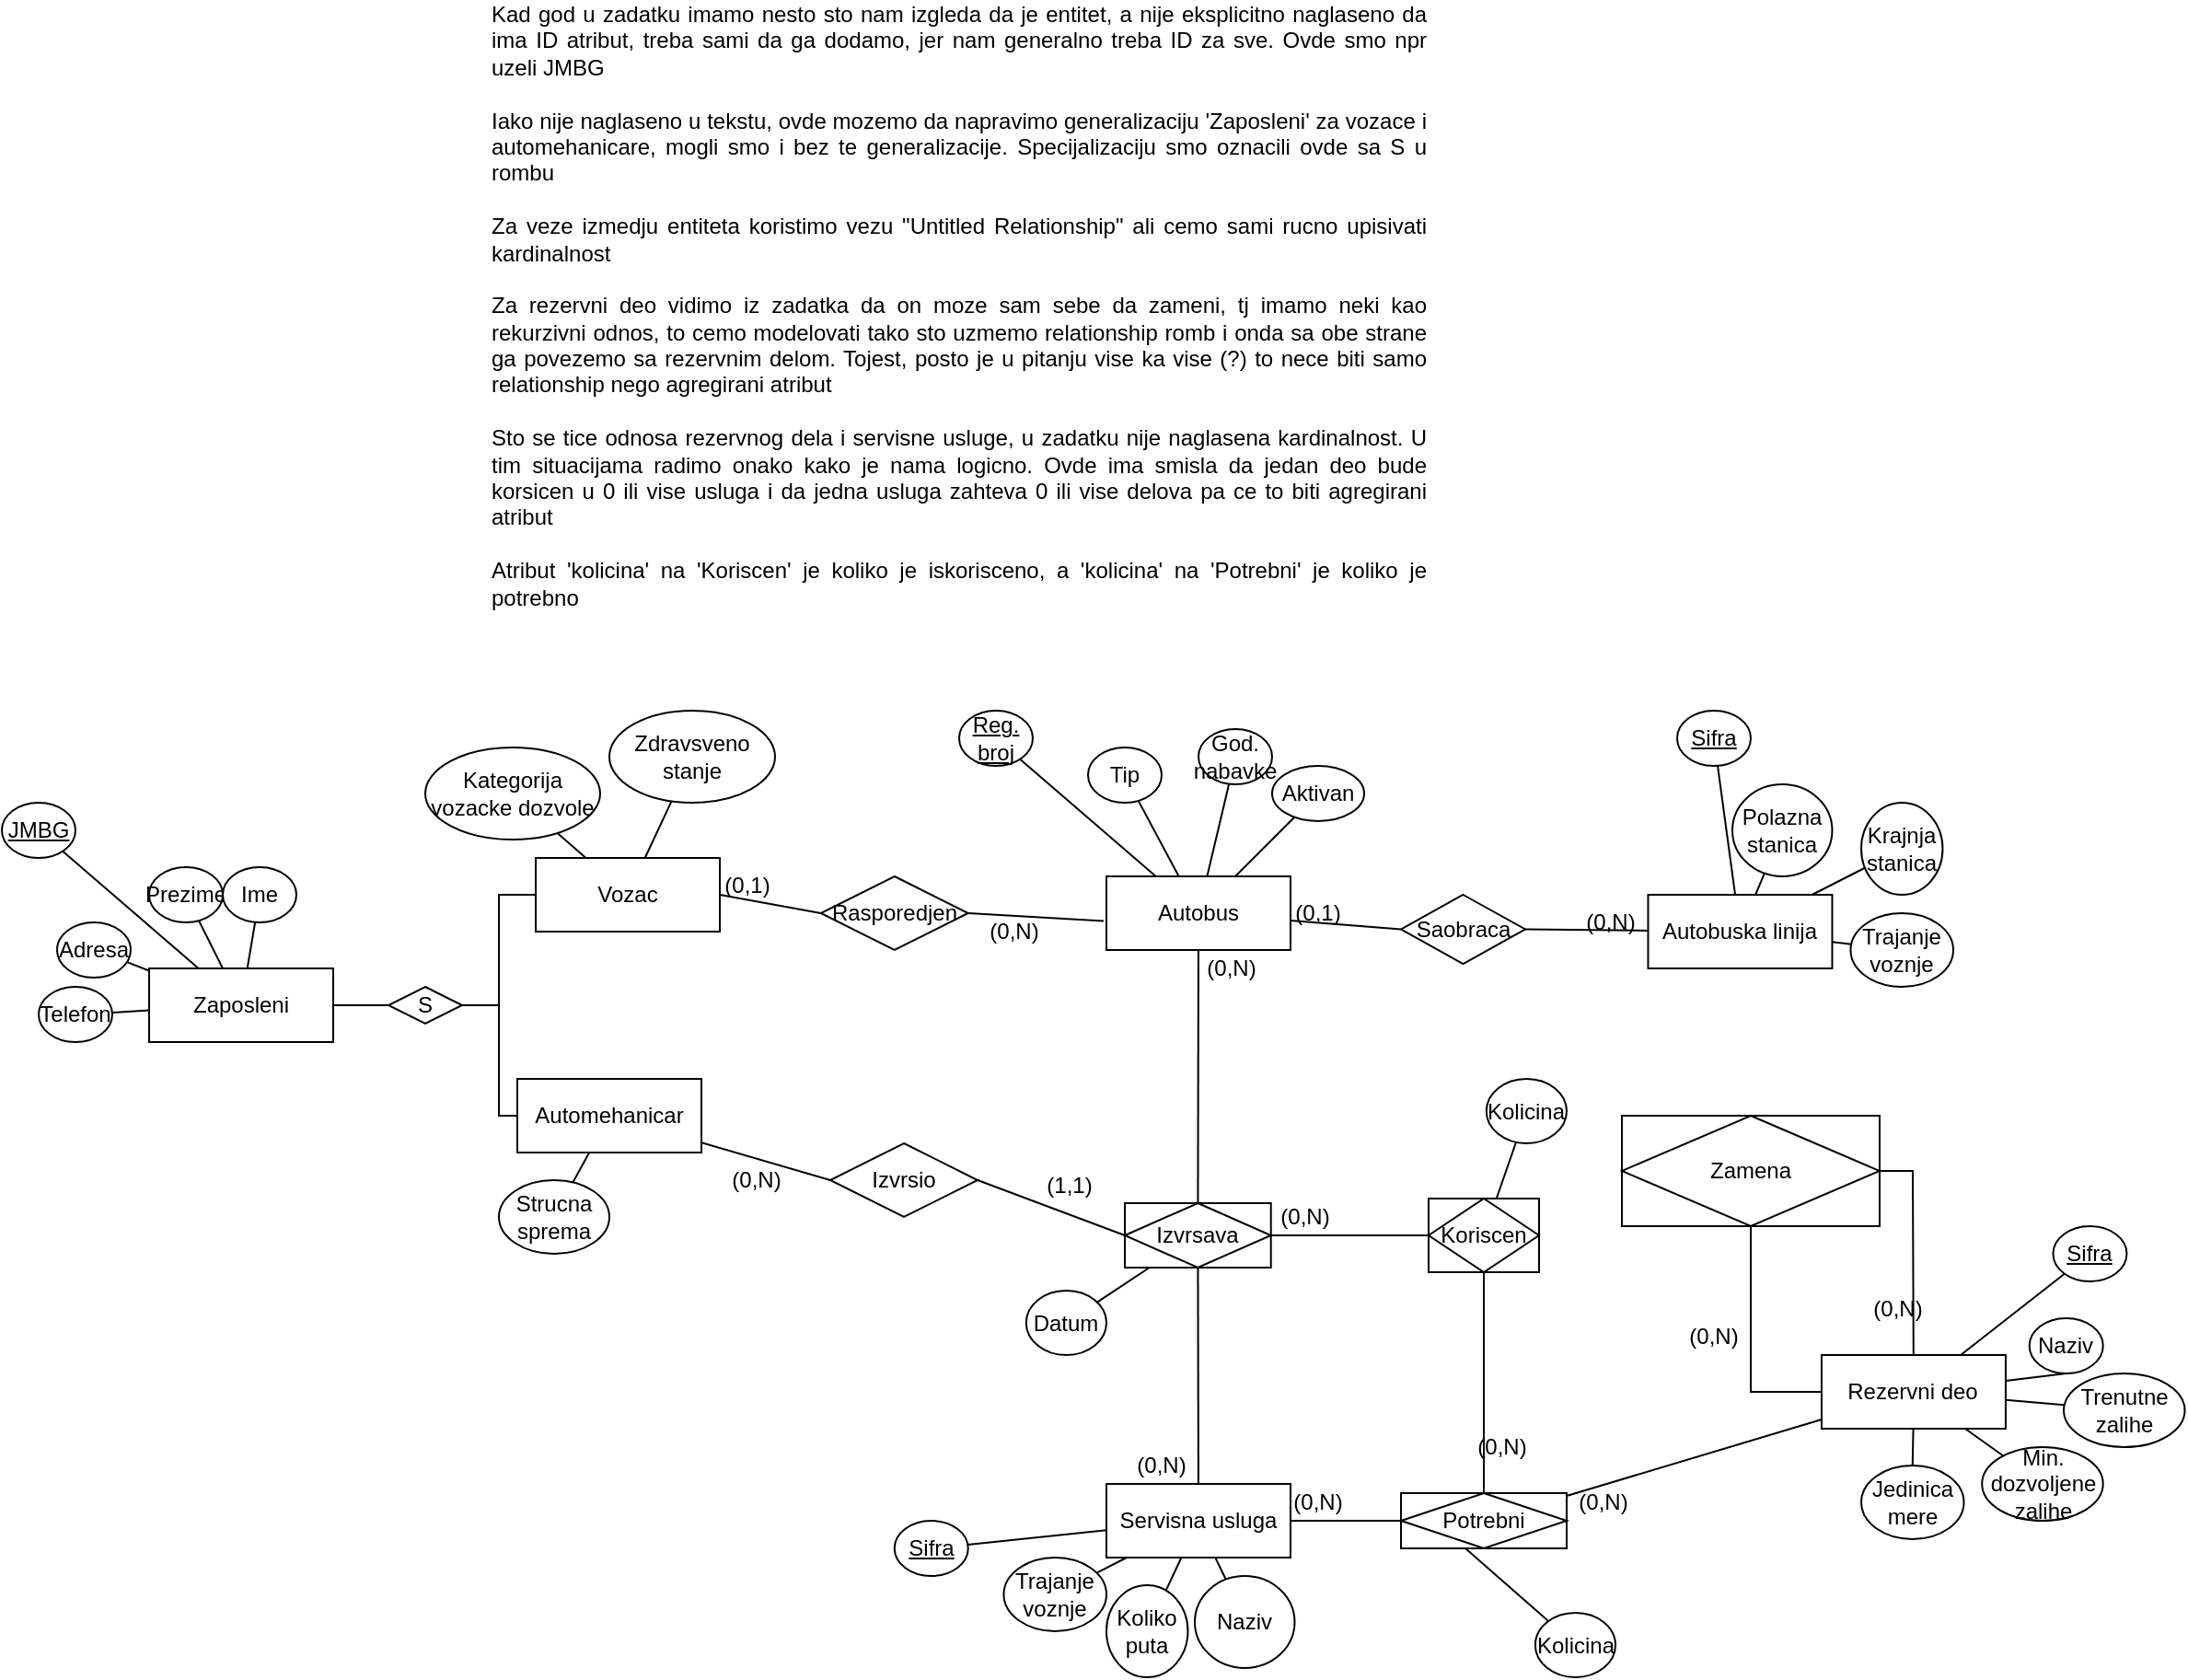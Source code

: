 <mxfile version="14.9.6" type="device"><diagram id="qLZ4o5DSCHNd_SbKw-yM" name="Page-1"><mxGraphModel dx="1988" dy="2480" grid="1" gridSize="10" guides="1" tooltips="1" connect="1" arrows="1" fold="1" page="1" pageScale="1" pageWidth="900" pageHeight="1600" math="0" shadow="0"><root><mxCell id="0"/><mxCell id="1" parent="0"/><mxCell id="Fz_LO1oKhj2GC-pWKD5a-1" value="Zaposleni" style="whiteSpace=wrap;html=1;align=center;" parent="1" vertex="1"><mxGeometry x="-160" y="-1060" width="100" height="40" as="geometry"/></mxCell><mxCell id="Fz_LO1oKhj2GC-pWKD5a-5" value="&lt;div style=&quot;text-align: justify&quot;&gt;&lt;span&gt;Kad god u zadatku imamo nesto sto nam izgleda da je entitet, a nije eksplicitno naglaseno da ima ID atribut, treba sami da ga dodamo, jer nam generalno treba ID za sve. Ovde smo npr uzeli JMBG&lt;/span&gt;&lt;/div&gt;&lt;div style=&quot;text-align: justify&quot;&gt;&lt;br&gt;&lt;/div&gt;&lt;div style=&quot;text-align: justify&quot;&gt;&lt;span&gt;Iako nije naglaseno u tekstu, ovde mozemo da napravimo generalizaciju 'Zaposleni' za vozace i automehanicare, mogli smo i bez te generalizacije. Specijalizaciju smo oznacili ovde sa S u rombu&lt;/span&gt;&lt;/div&gt;&lt;div style=&quot;text-align: justify&quot;&gt;&lt;span&gt;&lt;br&gt;&lt;/span&gt;&lt;/div&gt;&lt;div style=&quot;text-align: justify&quot;&gt;&lt;span&gt;Za veze izmedju entiteta koristimo vezu &quot;Untitled Relationship&quot; ali cemo sami rucno upisivati kardinalnost&lt;/span&gt;&lt;/div&gt;&lt;div style=&quot;text-align: justify&quot;&gt;&lt;br&gt;&lt;/div&gt;&lt;div style=&quot;text-align: justify&quot;&gt;Za rezervni deo vidimo iz zadatka da on moze sam sebe da zameni, tj imamo neki kao rekurzivni odnos, to cemo modelovati tako sto uzmemo relationship romb i onda sa obe strane ga povezemo sa rezervnim delom. Tojest, posto je u pitanju vise ka vise (?) to nece biti samo relationship nego agregirani atribut&lt;/div&gt;&lt;div style=&quot;text-align: justify&quot;&gt;&lt;br&gt;&lt;/div&gt;&lt;div style=&quot;text-align: justify&quot;&gt;Sto se tice odnosa rezervnog dela i servisne usluge, u zadatku nije naglasena kardinalnost. U tim situacijama radimo onako kako je nama logicno. Ovde ima smisla da jedan deo bude korsicen u 0 ili vise usluga i da jedna usluga zahteva 0 ili vise delova pa ce to biti agregirani atribut&lt;/div&gt;&lt;div style=&quot;text-align: justify&quot;&gt;&lt;br&gt;&lt;/div&gt;&lt;div style=&quot;text-align: justify&quot;&gt;Atribut 'kolicina' na 'Koriscen' je koliko je iskorisceno, a 'kolicina' na 'Potrebni' je koliko je potrebno&lt;/div&gt;" style="text;html=1;strokeColor=none;fillColor=none;align=center;verticalAlign=middle;whiteSpace=wrap;rounded=0;" parent="1" vertex="1"><mxGeometry x="25" y="-1450" width="510" height="60" as="geometry"/></mxCell><mxCell id="Fz_LO1oKhj2GC-pWKD5a-7" value="Automehanicar" style="whiteSpace=wrap;html=1;align=center;" parent="1" vertex="1"><mxGeometry x="40" y="-1000" width="100" height="40" as="geometry"/></mxCell><mxCell id="Fz_LO1oKhj2GC-pWKD5a-8" value="Vozac&lt;br&gt;" style="whiteSpace=wrap;html=1;align=center;" parent="1" vertex="1"><mxGeometry x="50" y="-1120" width="100" height="40" as="geometry"/></mxCell><mxCell id="Fz_LO1oKhj2GC-pWKD5a-9" value="S" style="shape=rhombus;perimeter=rhombusPerimeter;whiteSpace=wrap;html=1;align=center;" parent="1" vertex="1"><mxGeometry x="-30" y="-1050" width="40" height="20" as="geometry"/></mxCell><mxCell id="Fz_LO1oKhj2GC-pWKD5a-10" value="" style="endArrow=none;html=1;rounded=0;exitX=1;exitY=0.5;exitDx=0;exitDy=0;entryX=0;entryY=0.5;entryDx=0;entryDy=0;" parent="1" source="Fz_LO1oKhj2GC-pWKD5a-1" target="Fz_LO1oKhj2GC-pWKD5a-9" edge="1"><mxGeometry relative="1" as="geometry"><mxPoint x="-40" y="-1040" as="sourcePoint"/><mxPoint x="120" y="-1040" as="targetPoint"/></mxGeometry></mxCell><mxCell id="Fz_LO1oKhj2GC-pWKD5a-12" value="" style="endArrow=none;html=1;rounded=0;entryX=0;entryY=0.5;entryDx=0;entryDy=0;" parent="1" source="Fz_LO1oKhj2GC-pWKD5a-7" target="Fz_LO1oKhj2GC-pWKD5a-8" edge="1"><mxGeometry relative="1" as="geometry"><mxPoint x="10" y="-970" as="sourcePoint"/><mxPoint x="20" y="-1130" as="targetPoint"/><Array as="points"><mxPoint x="30" y="-980"/><mxPoint x="30" y="-1040"/><mxPoint x="30" y="-1100"/></Array></mxGeometry></mxCell><mxCell id="Fz_LO1oKhj2GC-pWKD5a-13" value="" style="endArrow=none;html=1;rounded=0;exitX=1;exitY=0.5;exitDx=0;exitDy=0;" parent="1" source="Fz_LO1oKhj2GC-pWKD5a-9" edge="1"><mxGeometry relative="1" as="geometry"><mxPoint x="90" y="-1050" as="sourcePoint"/><mxPoint x="30" y="-1040" as="targetPoint"/></mxGeometry></mxCell><mxCell id="Fz_LO1oKhj2GC-pWKD5a-15" value="JMBG" style="ellipse;whiteSpace=wrap;html=1;align=center;fontStyle=4;" parent="1" vertex="1"><mxGeometry x="-240" y="-1150" width="40" height="30" as="geometry"/></mxCell><mxCell id="Fz_LO1oKhj2GC-pWKD5a-16" value="Prezime&lt;br&gt;" style="ellipse;whiteSpace=wrap;html=1;align=center;" parent="1" vertex="1"><mxGeometry x="-160" y="-1115" width="40" height="30" as="geometry"/></mxCell><mxCell id="Fz_LO1oKhj2GC-pWKD5a-17" value="Ime" style="ellipse;whiteSpace=wrap;html=1;align=center;" parent="1" vertex="1"><mxGeometry x="-120" y="-1115" width="40" height="30" as="geometry"/></mxCell><mxCell id="Fz_LO1oKhj2GC-pWKD5a-18" value="Adresa" style="ellipse;whiteSpace=wrap;html=1;align=center;" parent="1" vertex="1"><mxGeometry x="-210" y="-1085" width="40" height="30" as="geometry"/></mxCell><mxCell id="Fz_LO1oKhj2GC-pWKD5a-19" value="Telefon" style="ellipse;whiteSpace=wrap;html=1;align=center;" parent="1" vertex="1"><mxGeometry x="-220" y="-1050" width="40" height="30" as="geometry"/></mxCell><mxCell id="Fz_LO1oKhj2GC-pWKD5a-20" value="Strucna sprema" style="ellipse;whiteSpace=wrap;html=1;align=center;" parent="1" vertex="1"><mxGeometry x="30" y="-945" width="60" height="40" as="geometry"/></mxCell><mxCell id="Fz_LO1oKhj2GC-pWKD5a-21" value="Kategorija vozacke dozvole" style="ellipse;whiteSpace=wrap;html=1;align=center;" parent="1" vertex="1"><mxGeometry x="-10" y="-1180" width="95" height="50" as="geometry"/></mxCell><mxCell id="Fz_LO1oKhj2GC-pWKD5a-22" value="Zdravsveno stanje" style="ellipse;whiteSpace=wrap;html=1;align=center;" parent="1" vertex="1"><mxGeometry x="90" y="-1200" width="90" height="50" as="geometry"/></mxCell><mxCell id="Fz_LO1oKhj2GC-pWKD5a-24" value="" style="endArrow=none;html=1;rounded=0;" parent="1" source="Fz_LO1oKhj2GC-pWKD5a-15" target="Fz_LO1oKhj2GC-pWKD5a-1" edge="1"><mxGeometry relative="1" as="geometry"><mxPoint x="-260" y="-1105" as="sourcePoint"/><mxPoint x="-100" y="-1105" as="targetPoint"/></mxGeometry></mxCell><mxCell id="Fz_LO1oKhj2GC-pWKD5a-25" value="" style="endArrow=none;html=1;rounded=0;" parent="1" source="Fz_LO1oKhj2GC-pWKD5a-16" target="Fz_LO1oKhj2GC-pWKD5a-1" edge="1"><mxGeometry relative="1" as="geometry"><mxPoint x="40" y="-1220" as="sourcePoint"/><mxPoint x="190" y="-1220" as="targetPoint"/></mxGeometry></mxCell><mxCell id="Fz_LO1oKhj2GC-pWKD5a-26" value="" style="endArrow=none;html=1;rounded=0;" parent="1" source="Fz_LO1oKhj2GC-pWKD5a-17" target="Fz_LO1oKhj2GC-pWKD5a-1" edge="1"><mxGeometry relative="1" as="geometry"><mxPoint x="50" y="-1210" as="sourcePoint"/><mxPoint x="210" y="-1210" as="targetPoint"/></mxGeometry></mxCell><mxCell id="Fz_LO1oKhj2GC-pWKD5a-27" value="" style="endArrow=none;html=1;rounded=0;" parent="1" source="Fz_LO1oKhj2GC-pWKD5a-18" target="Fz_LO1oKhj2GC-pWKD5a-1" edge="1"><mxGeometry relative="1" as="geometry"><mxPoint x="60" y="-1200" as="sourcePoint"/><mxPoint x="220" y="-1200" as="targetPoint"/></mxGeometry></mxCell><mxCell id="Fz_LO1oKhj2GC-pWKD5a-28" value="" style="endArrow=none;html=1;rounded=0;" parent="1" source="Fz_LO1oKhj2GC-pWKD5a-19" target="Fz_LO1oKhj2GC-pWKD5a-1" edge="1"><mxGeometry relative="1" as="geometry"><mxPoint x="70" y="-1190" as="sourcePoint"/><mxPoint x="230" y="-1190" as="targetPoint"/></mxGeometry></mxCell><mxCell id="Fz_LO1oKhj2GC-pWKD5a-29" value="" style="endArrow=none;html=1;rounded=0;" parent="1" source="Fz_LO1oKhj2GC-pWKD5a-20" target="Fz_LO1oKhj2GC-pWKD5a-7" edge="1"><mxGeometry relative="1" as="geometry"><mxPoint x="80" y="-1180" as="sourcePoint"/><mxPoint x="240" y="-1180" as="targetPoint"/></mxGeometry></mxCell><mxCell id="Fz_LO1oKhj2GC-pWKD5a-30" value="" style="endArrow=none;html=1;rounded=0;" parent="1" source="Fz_LO1oKhj2GC-pWKD5a-21" target="Fz_LO1oKhj2GC-pWKD5a-8" edge="1"><mxGeometry relative="1" as="geometry"><mxPoint x="90" y="-1170" as="sourcePoint"/><mxPoint x="250" y="-1170" as="targetPoint"/></mxGeometry></mxCell><mxCell id="Fz_LO1oKhj2GC-pWKD5a-31" value="" style="endArrow=none;html=1;rounded=0;" parent="1" source="Fz_LO1oKhj2GC-pWKD5a-22" target="Fz_LO1oKhj2GC-pWKD5a-8" edge="1"><mxGeometry relative="1" as="geometry"><mxPoint x="100" y="-1160" as="sourcePoint"/><mxPoint x="260" y="-1160" as="targetPoint"/></mxGeometry></mxCell><mxCell id="Fz_LO1oKhj2GC-pWKD5a-32" value="Autobus" style="whiteSpace=wrap;html=1;align=center;" parent="1" vertex="1"><mxGeometry x="360" y="-1110" width="100" height="40" as="geometry"/></mxCell><mxCell id="Fz_LO1oKhj2GC-pWKD5a-33" value="Reg. broj" style="ellipse;whiteSpace=wrap;html=1;align=center;fontStyle=4;" parent="1" vertex="1"><mxGeometry x="280" y="-1200" width="40" height="30" as="geometry"/></mxCell><mxCell id="Fz_LO1oKhj2GC-pWKD5a-34" value="Tip" style="ellipse;whiteSpace=wrap;html=1;align=center;" parent="1" vertex="1"><mxGeometry x="350" y="-1180" width="40" height="30" as="geometry"/></mxCell><mxCell id="Fz_LO1oKhj2GC-pWKD5a-35" value="God. nabavke" style="ellipse;whiteSpace=wrap;html=1;align=center;" parent="1" vertex="1"><mxGeometry x="410" y="-1190" width="40" height="30" as="geometry"/></mxCell><mxCell id="Fz_LO1oKhj2GC-pWKD5a-36" value="Aktivan" style="ellipse;whiteSpace=wrap;html=1;align=center;" parent="1" vertex="1"><mxGeometry x="450" y="-1170" width="50" height="30" as="geometry"/></mxCell><mxCell id="Fz_LO1oKhj2GC-pWKD5a-38" value="" style="endArrow=none;html=1;rounded=0;" parent="1" source="Fz_LO1oKhj2GC-pWKD5a-33" target="Fz_LO1oKhj2GC-pWKD5a-32" edge="1"><mxGeometry relative="1" as="geometry"><mxPoint x="260" y="-1155" as="sourcePoint"/><mxPoint x="420" y="-1155" as="targetPoint"/></mxGeometry></mxCell><mxCell id="Fz_LO1oKhj2GC-pWKD5a-39" value="" style="endArrow=none;html=1;rounded=0;" parent="1" source="Fz_LO1oKhj2GC-pWKD5a-34" target="Fz_LO1oKhj2GC-pWKD5a-32" edge="1"><mxGeometry relative="1" as="geometry"><mxPoint x="560" y="-1270" as="sourcePoint"/><mxPoint x="710" y="-1270" as="targetPoint"/></mxGeometry></mxCell><mxCell id="Fz_LO1oKhj2GC-pWKD5a-40" value="" style="endArrow=none;html=1;rounded=0;" parent="1" source="Fz_LO1oKhj2GC-pWKD5a-35" target="Fz_LO1oKhj2GC-pWKD5a-32" edge="1"><mxGeometry relative="1" as="geometry"><mxPoint x="570" y="-1260" as="sourcePoint"/><mxPoint x="730" y="-1260" as="targetPoint"/></mxGeometry></mxCell><mxCell id="Fz_LO1oKhj2GC-pWKD5a-41" value="" style="endArrow=none;html=1;rounded=0;" parent="1" source="Fz_LO1oKhj2GC-pWKD5a-36" target="Fz_LO1oKhj2GC-pWKD5a-32" edge="1"><mxGeometry relative="1" as="geometry"><mxPoint x="580" y="-1250" as="sourcePoint"/><mxPoint x="740" y="-1250" as="targetPoint"/></mxGeometry></mxCell><mxCell id="Fz_LO1oKhj2GC-pWKD5a-45" value="Autobuska linija" style="whiteSpace=wrap;html=1;align=center;" parent="1" vertex="1"><mxGeometry x="654.24" y="-1100" width="100" height="40" as="geometry"/></mxCell><mxCell id="Fz_LO1oKhj2GC-pWKD5a-46" value="Sifra" style="ellipse;whiteSpace=wrap;html=1;align=center;fontStyle=4;" parent="1" vertex="1"><mxGeometry x="670" y="-1200" width="40" height="30" as="geometry"/></mxCell><mxCell id="Fz_LO1oKhj2GC-pWKD5a-47" value="Polazna stanica" style="ellipse;whiteSpace=wrap;html=1;align=center;" parent="1" vertex="1"><mxGeometry x="700" y="-1160" width="54.24" height="50" as="geometry"/></mxCell><mxCell id="Fz_LO1oKhj2GC-pWKD5a-48" value="Krajnja stanica" style="ellipse;whiteSpace=wrap;html=1;align=center;" parent="1" vertex="1"><mxGeometry x="770" y="-1150" width="44.24" height="50" as="geometry"/></mxCell><mxCell id="Fz_LO1oKhj2GC-pWKD5a-49" value="" style="endArrow=none;html=1;rounded=0;" parent="1" source="Fz_LO1oKhj2GC-pWKD5a-46" target="Fz_LO1oKhj2GC-pWKD5a-45" edge="1"><mxGeometry relative="1" as="geometry"><mxPoint x="590.0" y="-1149.28" as="sourcePoint"/><mxPoint x="714.24" y="-1145" as="targetPoint"/></mxGeometry></mxCell><mxCell id="Fz_LO1oKhj2GC-pWKD5a-50" value="" style="endArrow=none;html=1;rounded=0;" parent="1" source="Fz_LO1oKhj2GC-pWKD5a-47" target="Fz_LO1oKhj2GC-pWKD5a-45" edge="1"><mxGeometry relative="1" as="geometry"><mxPoint x="647" y="-1130" as="sourcePoint"/><mxPoint x="1004.24" y="-1260" as="targetPoint"/></mxGeometry></mxCell><mxCell id="Fz_LO1oKhj2GC-pWKD5a-51" value="" style="endArrow=none;html=1;rounded=0;" parent="1" source="Fz_LO1oKhj2GC-pWKD5a-48" target="Fz_LO1oKhj2GC-pWKD5a-45" edge="1"><mxGeometry relative="1" as="geometry"><mxPoint x="864.24" y="-1250" as="sourcePoint"/><mxPoint x="1024.24" y="-1250" as="targetPoint"/></mxGeometry></mxCell><mxCell id="Fz_LO1oKhj2GC-pWKD5a-52" value="" style="endArrow=none;html=1;rounded=0;" parent="1" source="Fz_LO1oKhj2GC-pWKD5a-45" target="Fz_LO1oKhj2GC-pWKD5a-53" edge="1"><mxGeometry relative="1" as="geometry"><mxPoint x="614.24" y="-1085" as="sourcePoint"/><mxPoint x="1034.24" y="-1240" as="targetPoint"/></mxGeometry></mxCell><mxCell id="Fz_LO1oKhj2GC-pWKD5a-53" value="Trajanje voznje" style="ellipse;whiteSpace=wrap;html=1;align=center;" parent="1" vertex="1"><mxGeometry x="764.24" y="-1090" width="55.76" height="40" as="geometry"/></mxCell><mxCell id="Fz_LO1oKhj2GC-pWKD5a-54" value="Rezervni deo" style="whiteSpace=wrap;html=1;align=center;" parent="1" vertex="1"><mxGeometry x="748.48" y="-850" width="100" height="40" as="geometry"/></mxCell><mxCell id="Fz_LO1oKhj2GC-pWKD5a-55" value="Sifra" style="ellipse;whiteSpace=wrap;html=1;align=center;fontStyle=4;" parent="1" vertex="1"><mxGeometry x="874.24" y="-920" width="40" height="30" as="geometry"/></mxCell><mxCell id="Fz_LO1oKhj2GC-pWKD5a-56" value="Naziv" style="ellipse;whiteSpace=wrap;html=1;align=center;" parent="1" vertex="1"><mxGeometry x="861.36" y="-870" width="40" height="30" as="geometry"/></mxCell><mxCell id="Fz_LO1oKhj2GC-pWKD5a-57" value="Jedinica mere" style="ellipse;whiteSpace=wrap;html=1;align=center;" parent="1" vertex="1"><mxGeometry x="770" y="-790" width="55.76" height="40" as="geometry"/></mxCell><mxCell id="Fz_LO1oKhj2GC-pWKD5a-58" value="" style="endArrow=none;html=1;rounded=0;" parent="1" source="Fz_LO1oKhj2GC-pWKD5a-55" target="Fz_LO1oKhj2GC-pWKD5a-54" edge="1"><mxGeometry relative="1" as="geometry"><mxPoint x="684.24" y="-899.28" as="sourcePoint"/><mxPoint x="808.48" y="-895" as="targetPoint"/></mxGeometry></mxCell><mxCell id="Fz_LO1oKhj2GC-pWKD5a-59" value="" style="endArrow=none;html=1;rounded=0;exitX=0.5;exitY=1;exitDx=0;exitDy=0;" parent="1" source="Fz_LO1oKhj2GC-pWKD5a-56" target="Fz_LO1oKhj2GC-pWKD5a-54" edge="1"><mxGeometry relative="1" as="geometry"><mxPoint x="948.48" y="-1010" as="sourcePoint"/><mxPoint x="1098.48" y="-1010" as="targetPoint"/></mxGeometry></mxCell><mxCell id="Fz_LO1oKhj2GC-pWKD5a-60" value="" style="endArrow=none;html=1;rounded=0;" parent="1" source="Fz_LO1oKhj2GC-pWKD5a-57" target="Fz_LO1oKhj2GC-pWKD5a-54" edge="1"><mxGeometry relative="1" as="geometry"><mxPoint x="814.24" y="-750" as="sourcePoint"/><mxPoint x="1118.48" y="-1000" as="targetPoint"/></mxGeometry></mxCell><mxCell id="Fz_LO1oKhj2GC-pWKD5a-61" value="" style="endArrow=none;html=1;rounded=0;" parent="1" source="Fz_LO1oKhj2GC-pWKD5a-54" target="Fz_LO1oKhj2GC-pWKD5a-62" edge="1"><mxGeometry relative="1" as="geometry"><mxPoint x="708.48" y="-835" as="sourcePoint"/><mxPoint x="1128.48" y="-990" as="targetPoint"/></mxGeometry></mxCell><mxCell id="Fz_LO1oKhj2GC-pWKD5a-62" value="Trenutne zalihe" style="ellipse;whiteSpace=wrap;html=1;align=center;" parent="1" vertex="1"><mxGeometry x="880" y="-840" width="65.76" height="40" as="geometry"/></mxCell><mxCell id="Fz_LO1oKhj2GC-pWKD5a-63" value="" style="endArrow=none;html=1;rounded=0;" parent="1" source="Fz_LO1oKhj2GC-pWKD5a-54" target="Fz_LO1oKhj2GC-pWKD5a-64" edge="1"><mxGeometry relative="1" as="geometry"><mxPoint x="878.48" y="-810" as="sourcePoint"/><mxPoint x="1168.68" y="-948.96" as="targetPoint"/></mxGeometry></mxCell><mxCell id="Fz_LO1oKhj2GC-pWKD5a-64" value="Min. dozvoljene zalihe" style="ellipse;whiteSpace=wrap;html=1;align=center;" parent="1" vertex="1"><mxGeometry x="835.6" y="-800" width="65.76" height="40" as="geometry"/></mxCell><mxCell id="Fz_LO1oKhj2GC-pWKD5a-66" value="" style="endArrow=none;html=1;rounded=0;exitX=1;exitY=0.5;exitDx=0;exitDy=0;" parent="1" source="Fz_LO1oKhj2GC-pWKD5a-70" target="Fz_LO1oKhj2GC-pWKD5a-54" edge="1"><mxGeometry relative="1" as="geometry"><mxPoint x="748.48" y="-910" as="sourcePoint"/><mxPoint x="824.24" y="-870" as="targetPoint"/><Array as="points"><mxPoint x="798" y="-950"/></Array></mxGeometry></mxCell><mxCell id="Fz_LO1oKhj2GC-pWKD5a-67" value="" style="endArrow=none;html=1;rounded=0;exitX=0.5;exitY=1;exitDx=0;exitDy=0;" parent="1" source="Fz_LO1oKhj2GC-pWKD5a-70" target="Fz_LO1oKhj2GC-pWKD5a-54" edge="1"><mxGeometry relative="1" as="geometry"><mxPoint x="674.24" y="-870" as="sourcePoint"/><mxPoint x="734.24" y="-800" as="targetPoint"/><Array as="points"><mxPoint x="710" y="-830"/></Array></mxGeometry></mxCell><mxCell id="Fz_LO1oKhj2GC-pWKD5a-68" value="(0,N)" style="text;html=1;strokeColor=none;fillColor=none;align=center;verticalAlign=middle;whiteSpace=wrap;rounded=0;" parent="1" vertex="1"><mxGeometry x="770" y="-885" width="40" height="20" as="geometry"/></mxCell><mxCell id="Fz_LO1oKhj2GC-pWKD5a-69" value="(0,N)" style="text;html=1;strokeColor=none;fillColor=none;align=center;verticalAlign=middle;whiteSpace=wrap;rounded=0;" parent="1" vertex="1"><mxGeometry x="670" y="-870" width="40" height="20" as="geometry"/></mxCell><mxCell id="Fz_LO1oKhj2GC-pWKD5a-70" value="Zamena" style="shape=associativeEntity;whiteSpace=wrap;html=1;align=center;" parent="1" vertex="1"><mxGeometry x="640" y="-980" width="140" height="60" as="geometry"/></mxCell><mxCell id="Fz_LO1oKhj2GC-pWKD5a-72" value="Servisna usluga" style="whiteSpace=wrap;html=1;align=center;" parent="1" vertex="1"><mxGeometry x="360" y="-780" width="100" height="40" as="geometry"/></mxCell><mxCell id="Fz_LO1oKhj2GC-pWKD5a-73" value="Sifra" style="ellipse;whiteSpace=wrap;html=1;align=center;fontStyle=4;" parent="1" vertex="1"><mxGeometry x="244.88" y="-760" width="40" height="30" as="geometry"/></mxCell><mxCell id="Fz_LO1oKhj2GC-pWKD5a-74" value="Naziv" style="ellipse;whiteSpace=wrap;html=1;align=center;" parent="1" vertex="1"><mxGeometry x="408" y="-730" width="54.24" height="50" as="geometry"/></mxCell><mxCell id="Fz_LO1oKhj2GC-pWKD5a-75" value="Koliko puta" style="ellipse;whiteSpace=wrap;html=1;align=center;" parent="1" vertex="1"><mxGeometry x="360" y="-725" width="44.24" height="50" as="geometry"/></mxCell><mxCell id="Fz_LO1oKhj2GC-pWKD5a-76" value="" style="endArrow=none;html=1;rounded=0;" parent="1" source="Fz_LO1oKhj2GC-pWKD5a-73" target="Fz_LO1oKhj2GC-pWKD5a-72" edge="1"><mxGeometry relative="1" as="geometry"><mxPoint x="250.0" y="-739.28" as="sourcePoint"/><mxPoint x="374.24" y="-735" as="targetPoint"/></mxGeometry></mxCell><mxCell id="Fz_LO1oKhj2GC-pWKD5a-77" value="" style="endArrow=none;html=1;rounded=0;" parent="1" source="Fz_LO1oKhj2GC-pWKD5a-74" target="Fz_LO1oKhj2GC-pWKD5a-72" edge="1"><mxGeometry relative="1" as="geometry"><mxPoint x="514.24" y="-850" as="sourcePoint"/><mxPoint x="664.24" y="-850" as="targetPoint"/></mxGeometry></mxCell><mxCell id="Fz_LO1oKhj2GC-pWKD5a-78" value="" style="endArrow=none;html=1;rounded=0;" parent="1" source="Fz_LO1oKhj2GC-pWKD5a-75" target="Fz_LO1oKhj2GC-pWKD5a-72" edge="1"><mxGeometry relative="1" as="geometry"><mxPoint x="524.24" y="-840" as="sourcePoint"/><mxPoint x="684.24" y="-840" as="targetPoint"/></mxGeometry></mxCell><mxCell id="Fz_LO1oKhj2GC-pWKD5a-79" value="" style="endArrow=none;html=1;rounded=0;" parent="1" source="Fz_LO1oKhj2GC-pWKD5a-72" target="Fz_LO1oKhj2GC-pWKD5a-80" edge="1"><mxGeometry relative="1" as="geometry"><mxPoint x="274.24" y="-675" as="sourcePoint"/><mxPoint x="694.24" y="-830" as="targetPoint"/></mxGeometry></mxCell><mxCell id="Fz_LO1oKhj2GC-pWKD5a-80" value="Trajanje voznje" style="ellipse;whiteSpace=wrap;html=1;align=center;" parent="1" vertex="1"><mxGeometry x="304.24" y="-740" width="55.76" height="40" as="geometry"/></mxCell><mxCell id="Fz_LO1oKhj2GC-pWKD5a-82" value="Potrebni&lt;br&gt;" style="shape=associativeEntity;whiteSpace=wrap;html=1;align=center;" parent="1" vertex="1"><mxGeometry x="520" y="-775" width="90" height="30" as="geometry"/></mxCell><mxCell id="Fz_LO1oKhj2GC-pWKD5a-83" value="" style="endArrow=none;html=1;rounded=0;" parent="1" source="Fz_LO1oKhj2GC-pWKD5a-82" target="Fz_LO1oKhj2GC-pWKD5a-54" edge="1"><mxGeometry relative="1" as="geometry"><mxPoint x="643.331" y="-750" as="sourcePoint"/><mxPoint x="834.24" y="-730" as="targetPoint"/></mxGeometry></mxCell><mxCell id="Fz_LO1oKhj2GC-pWKD5a-89" value="" style="endArrow=none;html=1;rounded=0;" parent="1" source="Fz_LO1oKhj2GC-pWKD5a-72" target="Fz_LO1oKhj2GC-pWKD5a-82" edge="1"><mxGeometry relative="1" as="geometry"><mxPoint x="450" y="-680" as="sourcePoint"/><mxPoint x="610" y="-680" as="targetPoint"/></mxGeometry></mxCell><mxCell id="Fz_LO1oKhj2GC-pWKD5a-90" value="(0,N)" style="text;html=1;strokeColor=none;fillColor=none;align=center;verticalAlign=middle;whiteSpace=wrap;rounded=0;" parent="1" vertex="1"><mxGeometry x="610" y="-780" width="40" height="20" as="geometry"/></mxCell><mxCell id="Fz_LO1oKhj2GC-pWKD5a-91" value="(0,N)" style="text;html=1;strokeColor=none;fillColor=none;align=center;verticalAlign=middle;whiteSpace=wrap;rounded=0;" parent="1" vertex="1"><mxGeometry x="455.12" y="-780" width="40" height="20" as="geometry"/></mxCell><mxCell id="Fz_LO1oKhj2GC-pWKD5a-93" value="" style="endArrow=none;html=1;rounded=0;" parent="1" source="Fz_LO1oKhj2GC-pWKD5a-97" target="Fz_LO1oKhj2GC-pWKD5a-32" edge="1"><mxGeometry relative="1" as="geometry"><mxPoint x="410" y="-960" as="sourcePoint"/><mxPoint x="530" y="-950" as="targetPoint"/></mxGeometry></mxCell><mxCell id="Fz_LO1oKhj2GC-pWKD5a-94" value="" style="endArrow=none;html=1;rounded=0;" parent="1" source="Fz_LO1oKhj2GC-pWKD5a-97" target="Fz_LO1oKhj2GC-pWKD5a-72" edge="1"><mxGeometry relative="1" as="geometry"><mxPoint x="410" y="-900" as="sourcePoint"/><mxPoint x="500" y="-830" as="targetPoint"/></mxGeometry></mxCell><mxCell id="Fz_LO1oKhj2GC-pWKD5a-95" value="(0,N)" style="text;html=1;strokeColor=none;fillColor=none;align=center;verticalAlign=middle;whiteSpace=wrap;rounded=0;" parent="1" vertex="1"><mxGeometry x="370" y="-800" width="40" height="20" as="geometry"/></mxCell><mxCell id="Fz_LO1oKhj2GC-pWKD5a-96" value="(0,N)" style="text;html=1;strokeColor=none;fillColor=none;align=center;verticalAlign=middle;whiteSpace=wrap;rounded=0;" parent="1" vertex="1"><mxGeometry x="408" y="-1070" width="40" height="20" as="geometry"/></mxCell><mxCell id="Fz_LO1oKhj2GC-pWKD5a-97" value="Izvrsava" style="shape=associativeEntity;whiteSpace=wrap;html=1;align=center;" parent="1" vertex="1"><mxGeometry x="370" y="-932.5" width="79.36" height="35" as="geometry"/></mxCell><mxCell id="Fz_LO1oKhj2GC-pWKD5a-98" value="Datum" style="ellipse;whiteSpace=wrap;html=1;align=center;" parent="1" vertex="1"><mxGeometry x="316.4" y="-885" width="43.6" height="35" as="geometry"/></mxCell><mxCell id="Fz_LO1oKhj2GC-pWKD5a-99" value="" style="endArrow=none;html=1;rounded=0;" parent="1" source="Fz_LO1oKhj2GC-pWKD5a-98" target="Fz_LO1oKhj2GC-pWKD5a-97" edge="1"><mxGeometry relative="1" as="geometry"><mxPoint x="399.76" y="-1050" as="sourcePoint"/><mxPoint x="298.52" y="-940" as="targetPoint"/></mxGeometry></mxCell><mxCell id="Fz_LO1oKhj2GC-pWKD5a-100" value="Izvrsio" style="shape=rhombus;perimeter=rhombusPerimeter;whiteSpace=wrap;html=1;align=center;" parent="1" vertex="1"><mxGeometry x="210" y="-965" width="80" height="40" as="geometry"/></mxCell><mxCell id="Fz_LO1oKhj2GC-pWKD5a-101" value="" style="endArrow=none;html=1;rounded=0;entryX=0;entryY=0.5;entryDx=0;entryDy=0;" parent="1" source="Fz_LO1oKhj2GC-pWKD5a-7" target="Fz_LO1oKhj2GC-pWKD5a-100" edge="1"><mxGeometry relative="1" as="geometry"><mxPoint x="170" y="-1060" as="sourcePoint"/><mxPoint x="330" y="-1060" as="targetPoint"/></mxGeometry></mxCell><mxCell id="Fz_LO1oKhj2GC-pWKD5a-102" value="" style="endArrow=none;html=1;rounded=0;entryX=0;entryY=0.5;entryDx=0;entryDy=0;exitX=1;exitY=0.5;exitDx=0;exitDy=0;" parent="1" source="Fz_LO1oKhj2GC-pWKD5a-100" target="Fz_LO1oKhj2GC-pWKD5a-97" edge="1"><mxGeometry relative="1" as="geometry"><mxPoint x="340" y="-980" as="sourcePoint"/><mxPoint x="400" y="-1080" as="targetPoint"/></mxGeometry></mxCell><mxCell id="Fz_LO1oKhj2GC-pWKD5a-103" value="(1,1)" style="text;html=1;strokeColor=none;fillColor=none;align=center;verticalAlign=middle;whiteSpace=wrap;rounded=0;" parent="1" vertex="1"><mxGeometry x="320" y="-952.5" width="40" height="20" as="geometry"/></mxCell><mxCell id="Fz_LO1oKhj2GC-pWKD5a-104" value="(0,N)" style="text;html=1;strokeColor=none;fillColor=none;align=center;verticalAlign=middle;whiteSpace=wrap;rounded=0;" parent="1" vertex="1"><mxGeometry x="150" y="-955" width="40" height="20" as="geometry"/></mxCell><mxCell id="Fz_LO1oKhj2GC-pWKD5a-105" value="Koriscen" style="shape=associativeEntity;whiteSpace=wrap;html=1;align=center;" parent="1" vertex="1"><mxGeometry x="535" y="-935" width="60" height="40" as="geometry"/></mxCell><mxCell id="Fz_LO1oKhj2GC-pWKD5a-106" value="" style="endArrow=none;html=1;rounded=0;exitX=1;exitY=0.5;exitDx=0;exitDy=0;entryX=0;entryY=0.5;entryDx=0;entryDy=0;" parent="1" source="Fz_LO1oKhj2GC-pWKD5a-97" target="Fz_LO1oKhj2GC-pWKD5a-105" edge="1"><mxGeometry relative="1" as="geometry"><mxPoint x="450" y="-960" as="sourcePoint"/><mxPoint x="610" y="-960" as="targetPoint"/></mxGeometry></mxCell><mxCell id="Fz_LO1oKhj2GC-pWKD5a-107" value="" style="endArrow=none;html=1;rounded=0;exitX=0.5;exitY=1;exitDx=0;exitDy=0;entryX=0.5;entryY=0;entryDx=0;entryDy=0;" parent="1" source="Fz_LO1oKhj2GC-pWKD5a-105" target="Fz_LO1oKhj2GC-pWKD5a-82" edge="1"><mxGeometry relative="1" as="geometry"><mxPoint x="530" y="-860" as="sourcePoint"/><mxPoint x="690" y="-860" as="targetPoint"/></mxGeometry></mxCell><mxCell id="Fz_LO1oKhj2GC-pWKD5a-108" value="(0,N)" style="text;html=1;strokeColor=none;fillColor=none;align=center;verticalAlign=middle;whiteSpace=wrap;rounded=0;" parent="1" vertex="1"><mxGeometry x="448" y="-935" width="40" height="20" as="geometry"/></mxCell><mxCell id="Fz_LO1oKhj2GC-pWKD5a-109" value="(0,N)" style="text;html=1;strokeColor=none;fillColor=none;align=center;verticalAlign=middle;whiteSpace=wrap;rounded=0;" parent="1" vertex="1"><mxGeometry x="555" y="-810" width="40" height="20" as="geometry"/></mxCell><mxCell id="Fz_LO1oKhj2GC-pWKD5a-110" value="Kolicina" style="ellipse;whiteSpace=wrap;html=1;align=center;" parent="1" vertex="1"><mxGeometry x="566.4" y="-1000" width="43.6" height="35" as="geometry"/></mxCell><mxCell id="Fz_LO1oKhj2GC-pWKD5a-111" value="" style="endArrow=none;html=1;rounded=0;" parent="1" source="Fz_LO1oKhj2GC-pWKD5a-110" target="Fz_LO1oKhj2GC-pWKD5a-105" edge="1"><mxGeometry relative="1" as="geometry"><mxPoint x="603.36" y="-1171.25" as="sourcePoint"/><mxPoint x="586.945" y="-1018.75" as="targetPoint"/></mxGeometry></mxCell><mxCell id="Fz_LO1oKhj2GC-pWKD5a-112" value="Kolicina" style="ellipse;whiteSpace=wrap;html=1;align=center;" parent="1" vertex="1"><mxGeometry x="592.93" y="-710" width="43.6" height="35" as="geometry"/></mxCell><mxCell id="Fz_LO1oKhj2GC-pWKD5a-113" value="" style="endArrow=none;html=1;rounded=0;" parent="1" source="Fz_LO1oKhj2GC-pWKD5a-112" edge="1"><mxGeometry relative="1" as="geometry"><mxPoint x="629.89" y="-881.25" as="sourcePoint"/><mxPoint x="554.997" y="-745" as="targetPoint"/></mxGeometry></mxCell><mxCell id="Fz_LO1oKhj2GC-pWKD5a-114" value="Rasporedjen" style="shape=rhombus;perimeter=rhombusPerimeter;whiteSpace=wrap;html=1;align=center;" parent="1" vertex="1"><mxGeometry x="204.88" y="-1110" width="80" height="40" as="geometry"/></mxCell><mxCell id="Fz_LO1oKhj2GC-pWKD5a-115" value="" style="endArrow=none;html=1;rounded=0;exitX=1;exitY=0.5;exitDx=0;exitDy=0;entryX=0;entryY=0.5;entryDx=0;entryDy=0;" parent="1" source="Fz_LO1oKhj2GC-pWKD5a-8" target="Fz_LO1oKhj2GC-pWKD5a-114" edge="1"><mxGeometry relative="1" as="geometry"><mxPoint x="150" y="-1040" as="sourcePoint"/><mxPoint x="310" y="-1040" as="targetPoint"/></mxGeometry></mxCell><mxCell id="Fz_LO1oKhj2GC-pWKD5a-116" value="" style="endArrow=none;html=1;rounded=0;exitX=1;exitY=0.5;exitDx=0;exitDy=0;entryX=-0.015;entryY=0.606;entryDx=0;entryDy=0;entryPerimeter=0;" parent="1" source="Fz_LO1oKhj2GC-pWKD5a-114" target="Fz_LO1oKhj2GC-pWKD5a-32" edge="1"><mxGeometry relative="1" as="geometry"><mxPoint x="280" y="-1030" as="sourcePoint"/><mxPoint x="440" y="-1030" as="targetPoint"/></mxGeometry></mxCell><mxCell id="Fz_LO1oKhj2GC-pWKD5a-117" value="(0,1)" style="text;html=1;strokeColor=none;fillColor=none;align=center;verticalAlign=middle;whiteSpace=wrap;rounded=0;" parent="1" vertex="1"><mxGeometry x="145" y="-1115" width="40" height="20" as="geometry"/></mxCell><mxCell id="Fz_LO1oKhj2GC-pWKD5a-118" value="(0,N)" style="text;html=1;strokeColor=none;fillColor=none;align=center;verticalAlign=middle;whiteSpace=wrap;rounded=0;" parent="1" vertex="1"><mxGeometry x="290" y="-1090" width="40" height="20" as="geometry"/></mxCell><mxCell id="Fz_LO1oKhj2GC-pWKD5a-119" value="Saobraca" style="shape=rhombus;perimeter=rhombusPerimeter;whiteSpace=wrap;html=1;align=center;" parent="1" vertex="1"><mxGeometry x="520" y="-1100" width="67.5" height="37.5" as="geometry"/></mxCell><mxCell id="Fz_LO1oKhj2GC-pWKD5a-120" value="" style="endArrow=none;html=1;rounded=0;entryX=0;entryY=0.5;entryDx=0;entryDy=0;" parent="1" source="Fz_LO1oKhj2GC-pWKD5a-32" target="Fz_LO1oKhj2GC-pWKD5a-119" edge="1"><mxGeometry relative="1" as="geometry"><mxPoint x="460" y="-1030" as="sourcePoint"/><mxPoint x="620" y="-1030" as="targetPoint"/></mxGeometry></mxCell><mxCell id="Fz_LO1oKhj2GC-pWKD5a-121" value="" style="endArrow=none;html=1;rounded=0;exitX=1;exitY=0.5;exitDx=0;exitDy=0;" parent="1" source="Fz_LO1oKhj2GC-pWKD5a-119" target="Fz_LO1oKhj2GC-pWKD5a-45" edge="1"><mxGeometry relative="1" as="geometry"><mxPoint x="580" y="-1040" as="sourcePoint"/><mxPoint x="740" y="-1040" as="targetPoint"/></mxGeometry></mxCell><mxCell id="Fz_LO1oKhj2GC-pWKD5a-122" value="(0,N)" style="text;html=1;strokeColor=none;fillColor=none;align=center;verticalAlign=middle;whiteSpace=wrap;rounded=0;" parent="1" vertex="1"><mxGeometry x="614.24" y="-1095" width="40" height="20" as="geometry"/></mxCell><mxCell id="Fz_LO1oKhj2GC-pWKD5a-123" value="(0,1)" style="text;html=1;strokeColor=none;fillColor=none;align=center;verticalAlign=middle;whiteSpace=wrap;rounded=0;" parent="1" vertex="1"><mxGeometry x="455" y="-1100" width="40" height="20" as="geometry"/></mxCell></root></mxGraphModel></diagram></mxfile>